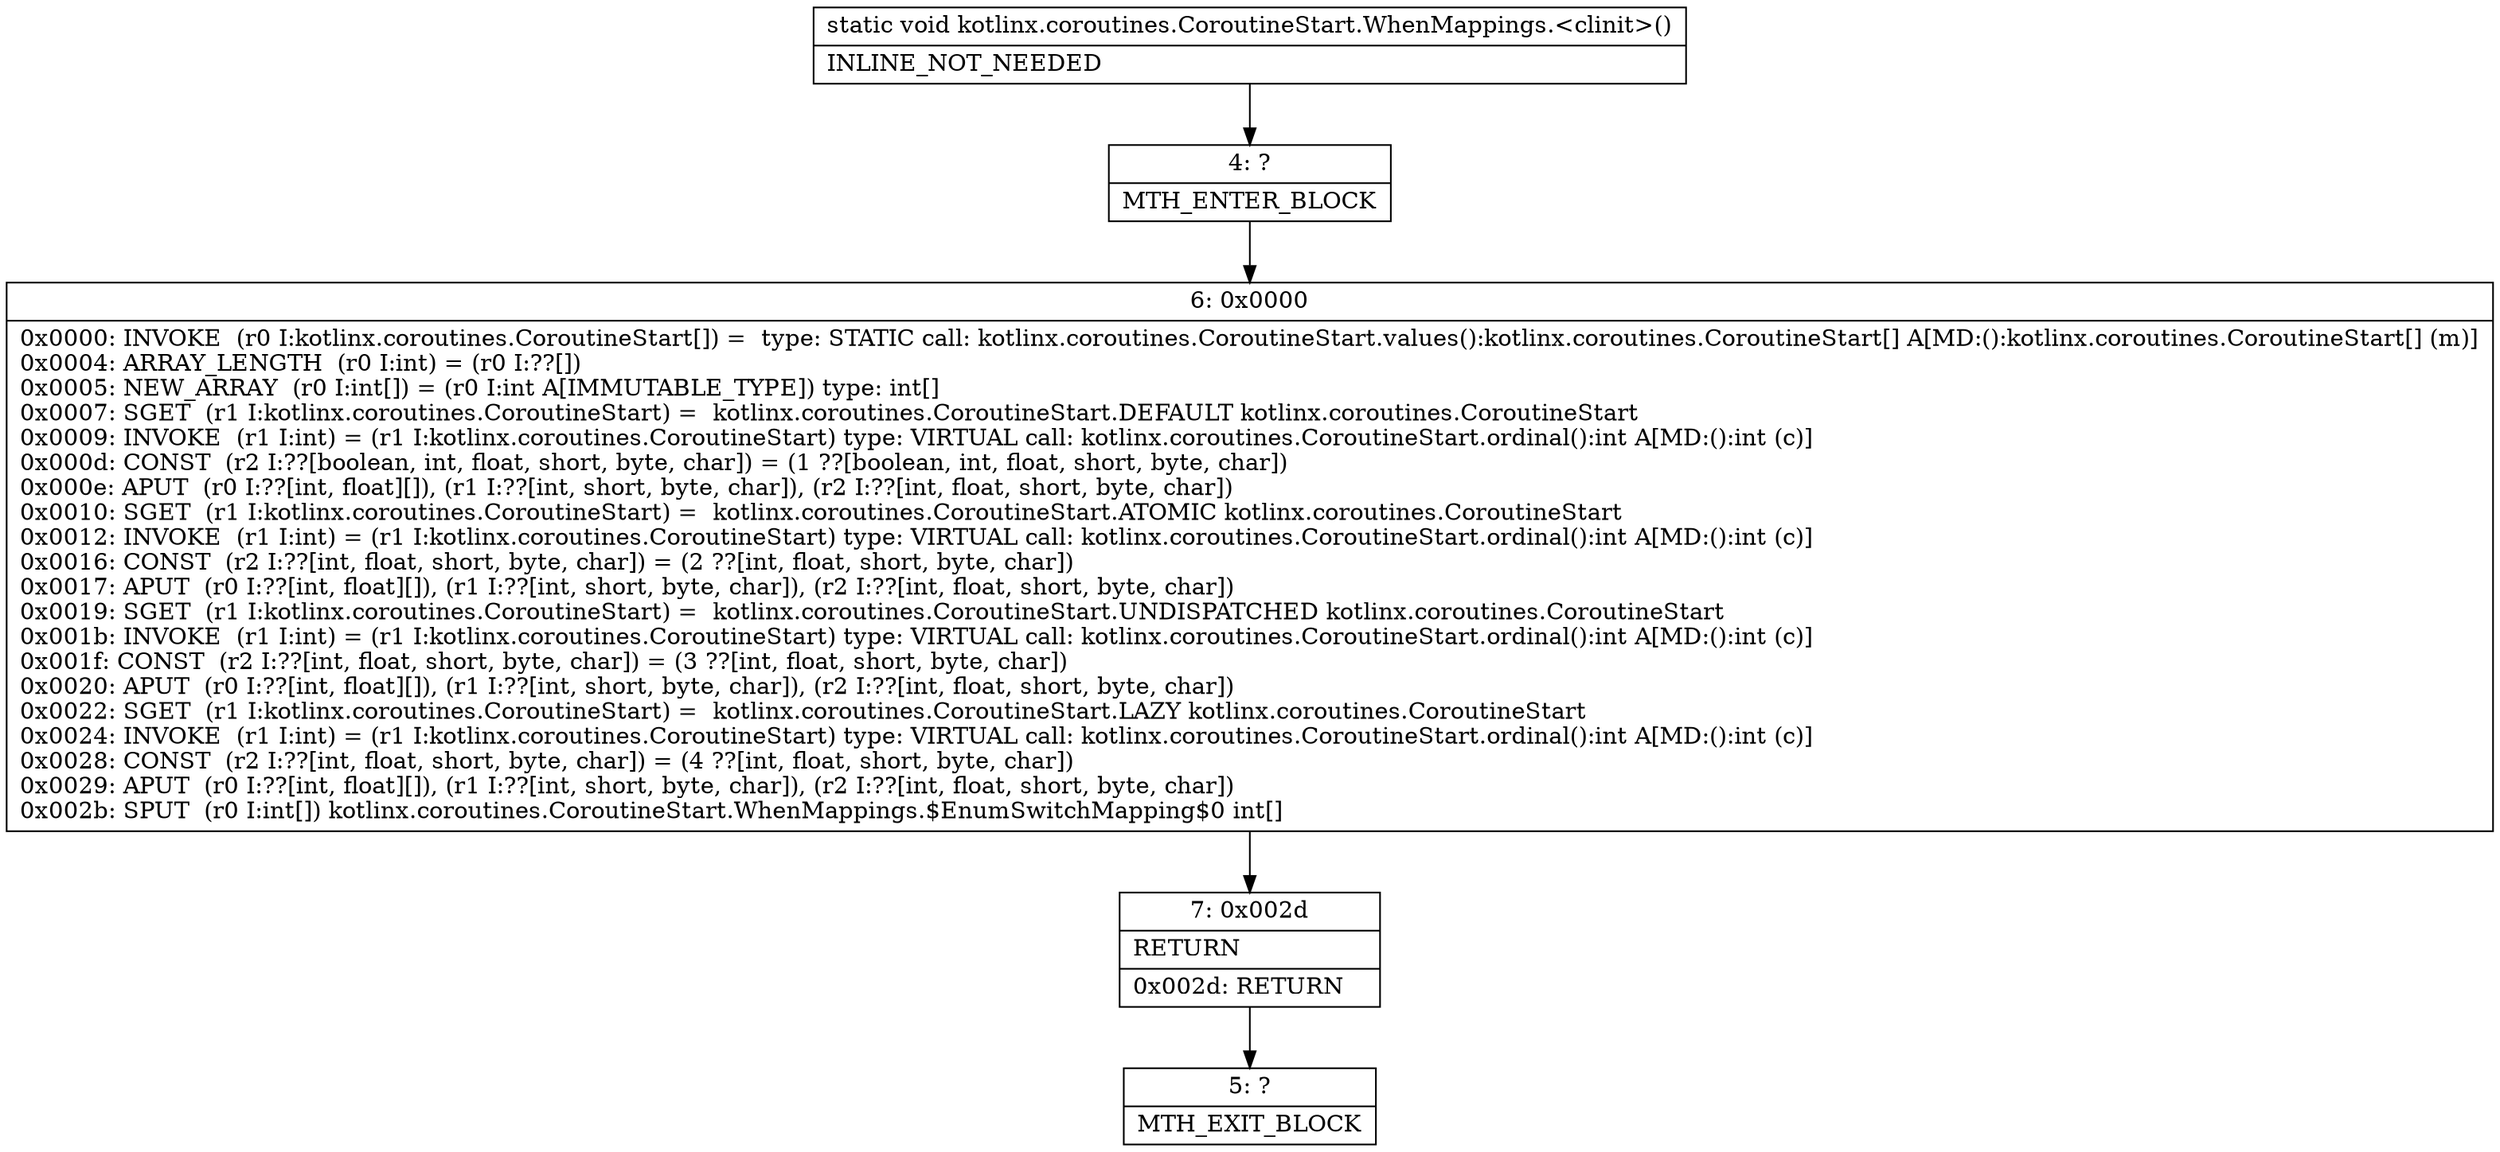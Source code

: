 digraph "CFG forkotlinx.coroutines.CoroutineStart.WhenMappings.\<clinit\>()V" {
Node_4 [shape=record,label="{4\:\ ?|MTH_ENTER_BLOCK\l}"];
Node_6 [shape=record,label="{6\:\ 0x0000|0x0000: INVOKE  (r0 I:kotlinx.coroutines.CoroutineStart[]) =  type: STATIC call: kotlinx.coroutines.CoroutineStart.values():kotlinx.coroutines.CoroutineStart[] A[MD:():kotlinx.coroutines.CoroutineStart[] (m)]\l0x0004: ARRAY_LENGTH  (r0 I:int) = (r0 I:??[]) \l0x0005: NEW_ARRAY  (r0 I:int[]) = (r0 I:int A[IMMUTABLE_TYPE]) type: int[] \l0x0007: SGET  (r1 I:kotlinx.coroutines.CoroutineStart) =  kotlinx.coroutines.CoroutineStart.DEFAULT kotlinx.coroutines.CoroutineStart \l0x0009: INVOKE  (r1 I:int) = (r1 I:kotlinx.coroutines.CoroutineStart) type: VIRTUAL call: kotlinx.coroutines.CoroutineStart.ordinal():int A[MD:():int (c)]\l0x000d: CONST  (r2 I:??[boolean, int, float, short, byte, char]) = (1 ??[boolean, int, float, short, byte, char]) \l0x000e: APUT  (r0 I:??[int, float][]), (r1 I:??[int, short, byte, char]), (r2 I:??[int, float, short, byte, char]) \l0x0010: SGET  (r1 I:kotlinx.coroutines.CoroutineStart) =  kotlinx.coroutines.CoroutineStart.ATOMIC kotlinx.coroutines.CoroutineStart \l0x0012: INVOKE  (r1 I:int) = (r1 I:kotlinx.coroutines.CoroutineStart) type: VIRTUAL call: kotlinx.coroutines.CoroutineStart.ordinal():int A[MD:():int (c)]\l0x0016: CONST  (r2 I:??[int, float, short, byte, char]) = (2 ??[int, float, short, byte, char]) \l0x0017: APUT  (r0 I:??[int, float][]), (r1 I:??[int, short, byte, char]), (r2 I:??[int, float, short, byte, char]) \l0x0019: SGET  (r1 I:kotlinx.coroutines.CoroutineStart) =  kotlinx.coroutines.CoroutineStart.UNDISPATCHED kotlinx.coroutines.CoroutineStart \l0x001b: INVOKE  (r1 I:int) = (r1 I:kotlinx.coroutines.CoroutineStart) type: VIRTUAL call: kotlinx.coroutines.CoroutineStart.ordinal():int A[MD:():int (c)]\l0x001f: CONST  (r2 I:??[int, float, short, byte, char]) = (3 ??[int, float, short, byte, char]) \l0x0020: APUT  (r0 I:??[int, float][]), (r1 I:??[int, short, byte, char]), (r2 I:??[int, float, short, byte, char]) \l0x0022: SGET  (r1 I:kotlinx.coroutines.CoroutineStart) =  kotlinx.coroutines.CoroutineStart.LAZY kotlinx.coroutines.CoroutineStart \l0x0024: INVOKE  (r1 I:int) = (r1 I:kotlinx.coroutines.CoroutineStart) type: VIRTUAL call: kotlinx.coroutines.CoroutineStart.ordinal():int A[MD:():int (c)]\l0x0028: CONST  (r2 I:??[int, float, short, byte, char]) = (4 ??[int, float, short, byte, char]) \l0x0029: APUT  (r0 I:??[int, float][]), (r1 I:??[int, short, byte, char]), (r2 I:??[int, float, short, byte, char]) \l0x002b: SPUT  (r0 I:int[]) kotlinx.coroutines.CoroutineStart.WhenMappings.$EnumSwitchMapping$0 int[] \l}"];
Node_7 [shape=record,label="{7\:\ 0x002d|RETURN\l|0x002d: RETURN   \l}"];
Node_5 [shape=record,label="{5\:\ ?|MTH_EXIT_BLOCK\l}"];
MethodNode[shape=record,label="{static void kotlinx.coroutines.CoroutineStart.WhenMappings.\<clinit\>()  | INLINE_NOT_NEEDED\l}"];
MethodNode -> Node_4;Node_4 -> Node_6;
Node_6 -> Node_7;
Node_7 -> Node_5;
}

